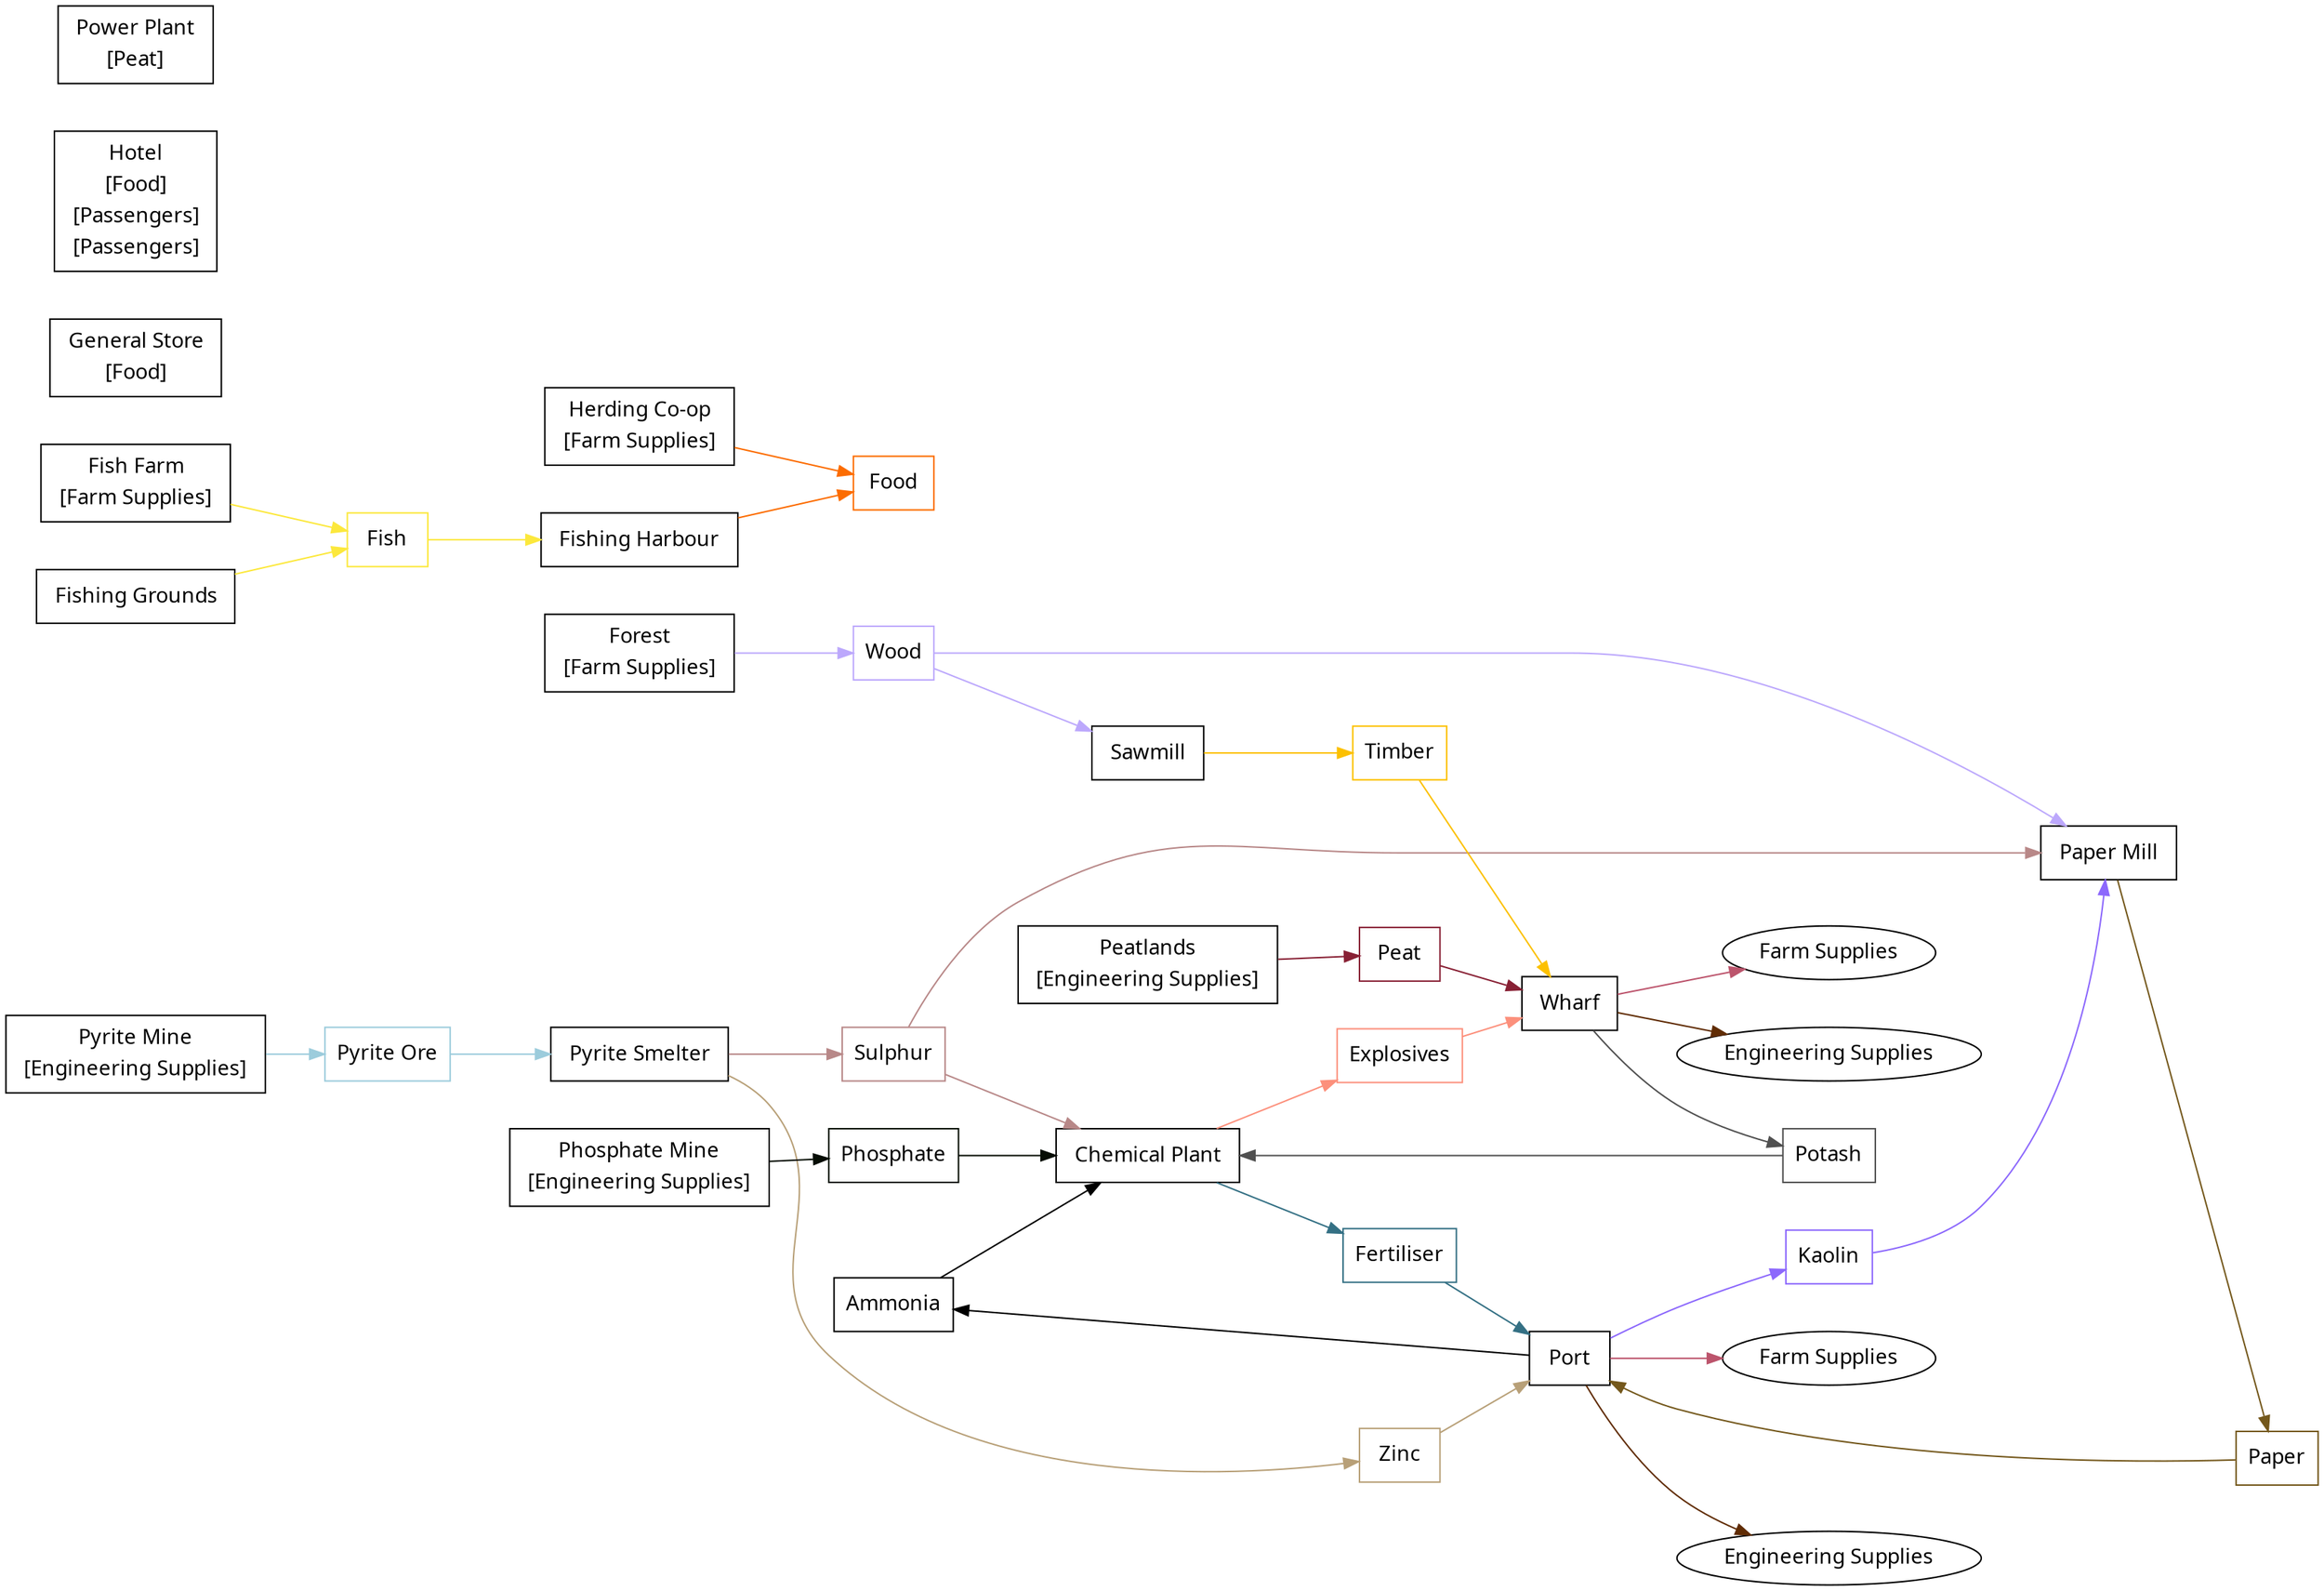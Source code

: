 digraph arctic_basic {
	graph [fname="docs/html/arctic_basic.dot",
		fontname="sans-serif",
		nodesep=0.44,
		rankdir=LR,
		ranksep=0.55,
		stylesheet="static/css/cargoflow_styles.css",
		tooltip="Arctic Basic"
	];
	C_ammonia	[color="#e000",
		fontname="sans-serif",
		href="cargos.html#ammonia",
		id=ammonia,
		label=Ammonia,
		shape=rectangle,
		target=_top];
	I_chemical_plant	[fontname="sans-serif",
		href="industries.html#chemical_plant",
		id=chemical_plant,
		label=<
            <table border="0" cellborder="0">
                <tr><td>Chemical Plant</td></tr>
                
                    
                    
                    
                
                    
                    
                    
                
                    
                    
                    
                
                    
                    
                    
                
            </table>
        >,
		shape=box,
		target=_top,
		tooltip="Chemical Plant"];
	C_ammonia -> I_chemical_plant	[color="#e000",
		tooltip="Ammonia -> Chemical Plant",
		weight=4];
	C_explosives	[color="#fc907c",
		fontname="sans-serif",
		href="cargos.html#explosives",
		id=explosives,
		label=Explosives,
		shape=rectangle,
		target=_top];
	I_wharf	[fontname="sans-serif",
		href="industries.html#wharf",
		id=wharf,
		label=<
            <table border="0" cellborder="0">
                <tr><td>Wharf</td></tr>
                
                    
                    
                    
                
                    
                    
                    
                
                    
                    
                    
                
            </table>
        >,
		shape=box,
		target=_top,
		tooltip=Wharf];
	C_explosives -> I_wharf	[color="#fc907c",
		tooltip="Explosives -> Wharf",
		weight=3];
	C_fertiliser	[color="#347084",
		fontname="sans-serif",
		href="cargos.html#fertiliser",
		id=fertiliser,
		label=Fertiliser,
		shape=rectangle,
		target=_top];
	I_port	[fontname="sans-serif",
		href="industries.html#port",
		id=port,
		label=<
            <table border="0" cellborder="0">
                <tr><td>Port</td></tr>
                
                    
                    
                    
                
                    
                    
                    
                
                    
                    
                    
                
            </table>
        >,
		shape=box,
		target=_top,
		tooltip=Port];
	C_fertiliser -> I_port	[color="#347084",
		tooltip="Fertiliser -> Port",
		weight=3];
	C_fish	[color="#fce83c",
		fontname="sans-serif",
		href="cargos.html#fish",
		id=fish,
		label=Fish,
		shape=rectangle,
		target=_top];
	I_fishing_harbour	[fontname="sans-serif",
		href="industries.html#fishing_harbour",
		id=fishing_harbour,
		label=<
            <table border="0" cellborder="0">
                <tr><td>Fishing Harbour</td></tr>
                
                    
                    
                    
                
            </table>
        >,
		shape=box,
		target=_top,
		tooltip="Fishing Harbour"];
	C_fish -> I_fishing_harbour	[color="#fce83c",
		tooltip="Fish -> Fishing Harbour",
		weight=1];
	C_food	[color="#fc6c0",
		fontname="sans-serif",
		href="cargos.html#food",
		id=food,
		label=Food,
		shape=rectangle,
		target=_top];
	C_kaolin	[color="#8c68fc",
		fontname="sans-serif",
		href="cargos.html#kaolin",
		id=kaolin,
		label=Kaolin,
		shape=rectangle,
		target=_top];
	I_paper_mill	[fontname="sans-serif",
		href="industries.html#paper_mill",
		id=paper_mill,
		label=<
            <table border="0" cellborder="0">
                <tr><td>Paper Mill</td></tr>
                
                    
                    
                    
                
                    
                    
                    
                
                    
                    
                    
                
            </table>
        >,
		shape=box,
		target=_top,
		tooltip="Paper Mill"];
	C_kaolin -> I_paper_mill	[color="#8c68fc",
		tooltip="Kaolin -> Paper Mill",
		weight=3];
	C_paper	[color="#74581c",
		fontname="sans-serif",
		href="cargos.html#paper",
		id=paper,
		label=Paper,
		shape=rectangle,
		target=_top];
	C_paper -> I_port	[color="#74581c",
		tooltip="Paper -> Port",
		weight=3];
	C_peat	[color="#882034",
		fontname="sans-serif",
		href="cargos.html#peat",
		id=peat,
		label=Peat,
		shape=rectangle,
		target=_top];
	C_peat -> I_wharf	[color="#882034",
		tooltip="Peat -> Wharf",
		weight=3];
	C_phosphate	[color="#060d4",
		fontname="sans-serif",
		href="cargos.html#phosphate",
		id=phosphate,
		label=Phosphate,
		shape=rectangle,
		target=_top];
	C_phosphate -> I_chemical_plant	[color="#060d4",
		tooltip="Phosphate -> Chemical Plant",
		weight=4];
	C_potash	[color="#505050",
		fontname="sans-serif",
		href="cargos.html#potash",
		id=potash,
		label=Potash,
		shape=rectangle,
		target=_top];
	C_potash -> I_chemical_plant	[color="#505050",
		tooltip="Potash -> Chemical Plant",
		weight=4];
	C_pyrite_ore	[color="#9cccdc",
		fontname="sans-serif",
		href="cargos.html#pyrite_ore",
		id=pyrite_ore,
		label="Pyrite Ore",
		shape=rectangle,
		target=_top];
	I_pyrite_smelter	[fontname="sans-serif",
		href="industries.html#pyrite_smelter",
		id=pyrite_smelter,
		label=<
            <table border="0" cellborder="0">
                <tr><td>Pyrite Smelter</td></tr>
                
                    
                    
                    
                
            </table>
        >,
		shape=box,
		target=_top,
		tooltip="Pyrite Smelter"];
	C_pyrite_ore -> I_pyrite_smelter	[color="#9cccdc",
		tooltip="Pyrite Ore -> Pyrite Smelter",
		weight=1];
	C_sulphur	[color="#b88888",
		fontname="sans-serif",
		href="cargos.html#sulphur",
		id=sulphur,
		label=Sulphur,
		shape=rectangle,
		target=_top];
	C_sulphur -> I_chemical_plant	[color="#b88888",
		tooltip="Sulphur -> Chemical Plant",
		weight=4];
	C_sulphur -> I_paper_mill	[color="#b88888",
		tooltip="Sulphur -> Paper Mill",
		weight=3];
	C_lumber	[color="#fcc00",
		fontname="sans-serif",
		href="cargos.html#lumber",
		id=lumber,
		label=Timber,
		shape=rectangle,
		target=_top];
	C_lumber -> I_wharf	[color="#fcc00",
		tooltip="Timber -> Wharf",
		weight=3];
	C_wood	[color="#bca8fc",
		fontname="sans-serif",
		href="cargos.html#wood",
		id=wood,
		label=Wood,
		shape=rectangle,
		target=_top];
	C_wood -> I_paper_mill	[color="#bca8fc",
		tooltip="Wood -> Paper Mill",
		weight=3];
	I_sawmill	[fontname="sans-serif",
		href="industries.html#sawmill",
		id=sawmill,
		label=<
            <table border="0" cellborder="0">
                <tr><td>Sawmill</td></tr>
                
                    
                    
                    
                
            </table>
        >,
		shape=box,
		target=_top,
		tooltip=Sawmill];
	C_wood -> I_sawmill	[color="#bca8fc",
		tooltip="Wood -> Sawmill",
		weight=1];
	C_zinc	[color="#b8a078",
		fontname="sans-serif",
		href="cargos.html#zinc",
		id=zinc,
		label=Zinc,
		shape=rectangle,
		target=_top];
	C_zinc -> I_port	[color="#b8a078",
		tooltip="Zinc -> Port",
		weight=3];
	I_chemical_plant -> C_explosives	[color="#fc907c",
		tooltip="Chemical Plant -> Explosives",
		weight=2];
	I_chemical_plant -> C_fertiliser	[color="#347084",
		tooltip="Chemical Plant -> Fertiliser",
		weight=2];
	I_fish_farm	[fontname="sans-serif",
		href="industries.html#fish_farm",
		id=fish_farm,
		label=<
            <table border="0" cellborder="0">
                <tr><td>Fish Farm</td></tr>
                
                    
                        <tr><td>[Farm Supplies]</td></tr>
                    
                    
                    
                
            </table>
        >,
		shape=box,
		target=_top,
		tooltip="Fish Farm"];
	I_fish_farm -> C_fish	[color="#fce83c",
		tooltip="Fish Farm -> Fish",
		weight=1];
	I_fishing_grounds	[fontname="sans-serif",
		href="industries.html#fishing_grounds",
		id=fishing_grounds,
		label=<
            <table border="0" cellborder="0">
                <tr><td>Fishing Grounds</td></tr>
                
            </table>
        >,
		shape=box,
		target=_top,
		tooltip="Fishing Grounds"];
	I_fishing_grounds -> C_fish	[color="#fce83c",
		tooltip="Fishing Grounds -> Fish",
		weight=1];
	I_fishing_harbour -> C_food	[color="#fc6c0",
		tooltip="Fishing Harbour -> Food",
		weight=1];
	I_forest	[fontname="sans-serif",
		href="industries.html#forest",
		id=forest,
		label=<
            <table border="0" cellborder="0">
                <tr><td>Forest</td></tr>
                
                    
                        <tr><td>[Farm Supplies]</td></tr>
                    
                    
                    
                
            </table>
        >,
		shape=box,
		target=_top,
		tooltip=Forest];
	I_forest -> C_wood	[color="#bca8fc",
		tooltip="Forest -> Wood",
		weight=1];
	I_general_store	[fontname="sans-serif",
		href="industries.html#general_store",
		id=general_store,
		label=<
            <table border="0" cellborder="0">
                <tr><td>General Store</td></tr>
                
                    
                    
                    
                        <tr><td>[Food]</td></tr>
                    
                
            </table>
        >,
		shape=box,
		target=_top,
		tooltip="General Store"];
	I_herding_coop	[fontname="sans-serif",
		href="industries.html#herding_coop",
		id=herding_coop,
		label=<
            <table border="0" cellborder="0">
                <tr><td>Herding Co-op</td></tr>
                
                    
                        <tr><td>[Farm Supplies]</td></tr>
                    
                    
                    
                
            </table>
        >,
		shape=box,
		target=_top,
		tooltip="Herding Co-op"];
	I_herding_coop -> C_food	[color="#fc6c0",
		tooltip="Herding Co-op -> Food",
		weight=1];
	I_hotel	[fontname="sans-serif",
		href="industries.html#hotel",
		id=hotel,
		label=<
            <table border="0" cellborder="0">
                <tr><td>Hotel</td></tr>
                
                    
                    
                    
                        <tr><td>[Food]</td></tr>
                    
                
                    
                    
                        <tr><td>[Passengers]</td></tr>
                    
                    
                        <tr><td>[Passengers]</td></tr>
                    
                
            </table>
        >,
		shape=box,
		target=_top,
		tooltip=Hotel];
	I_paper_mill -> C_paper	[color="#74581c",
		tooltip="Paper Mill -> Paper",
		weight=1];
	I_peatlands	[fontname="sans-serif",
		href="industries.html#peatlands",
		id=peatlands,
		label=<
            <table border="0" cellborder="0">
                <tr><td>Peatlands</td></tr>
                
                    
                        <tr><td>[Engineering Supplies]</td></tr>
                    
                    
                    
                
            </table>
        >,
		shape=box,
		target=_top,
		tooltip=Peatlands];
	I_peatlands -> C_peat	[color="#882034",
		tooltip="Peatlands -> Peat",
		weight=1];
	I_phosphate_mine	[fontname="sans-serif",
		href="industries.html#phosphate_mine",
		id=phosphate_mine,
		label=<
            <table border="0" cellborder="0">
                <tr><td>Phosphate Mine</td></tr>
                
                    
                        <tr><td>[Engineering Supplies]</td></tr>
                    
                    
                    
                
            </table>
        >,
		shape=box,
		target=_top,
		tooltip="Phosphate Mine"];
	I_phosphate_mine -> C_phosphate	[color="#060d4",
		tooltip="Phosphate Mine -> Phosphate",
		weight=1];
	I_port -> C_ammonia	[color="#e000",
		tooltip="Port -> Ammonia",
		weight=4];
	I_port -> C_kaolin	[color="#8c68fc",
		tooltip="Port -> Kaolin",
		weight=4];
	C_engineering_supplies_port	[fontname="sans-serif",
		href="cargos.html#engineering_supplies",
		id=engineering_supplies,
		label="Engineering Supplies",
		shape=ellipse,
		target=_top];
	I_port -> C_engineering_supplies_port	[color="#602c4",
		tooltip="Port -> Engineering Supplies",
		weight=4];
	C_farm_supplies_port	[fontname="sans-serif",
		href="cargos.html#farm_supplies",
		id=farm_supplies,
		label="Farm Supplies",
		shape=ellipse,
		target=_top];
	I_port -> C_farm_supplies_port	[color="#bc546c",
		tooltip="Port -> Farm Supplies",
		weight=4];
	I_power_plant	[fontname="sans-serif",
		href="industries.html#power_plant",
		id=power_plant,
		label=<
            <table border="0" cellborder="0">
                <tr><td>Power Plant</td></tr>
                
                    
                    
                    
                        <tr><td>[Peat]</td></tr>
                    
                
            </table>
        >,
		shape=box,
		target=_top,
		tooltip="Power Plant"];
	I_pyrite_mine	[fontname="sans-serif",
		href="industries.html#pyrite_mine",
		id=pyrite_mine,
		label=<
            <table border="0" cellborder="0">
                <tr><td>Pyrite Mine</td></tr>
                
                    
                        <tr><td>[Engineering Supplies]</td></tr>
                    
                    
                    
                
            </table>
        >,
		shape=box,
		target=_top,
		tooltip="Pyrite Mine"];
	I_pyrite_mine -> C_pyrite_ore	[color="#9cccdc",
		tooltip="Pyrite Mine -> Pyrite Ore",
		weight=1];
	I_pyrite_smelter -> C_sulphur	[color="#b88888",
		tooltip="Pyrite Smelter -> Sulphur",
		weight=2];
	I_pyrite_smelter -> C_zinc	[color="#b8a078",
		tooltip="Pyrite Smelter -> Zinc",
		weight=2];
	I_sawmill -> C_lumber	[color="#fcc00",
		tooltip="Sawmill -> Timber",
		weight=1];
	I_wharf -> C_potash	[color="#505050",
		tooltip="Wharf -> Potash",
		weight=3];
	C_engineering_supplies_wharf	[fontname="sans-serif",
		href="cargos.html#engineering_supplies",
		id=engineering_supplies,
		label="Engineering Supplies",
		shape=ellipse,
		target=_top];
	I_wharf -> C_engineering_supplies_wharf	[color="#602c4",
		tooltip="Wharf -> Engineering Supplies",
		weight=3];
	C_farm_supplies_wharf	[fontname="sans-serif",
		href="cargos.html#farm_supplies",
		id=farm_supplies,
		label="Farm Supplies",
		shape=ellipse,
		target=_top];
	I_wharf -> C_farm_supplies_wharf	[color="#bc546c",
		tooltip="Wharf -> Farm Supplies",
		weight=3];
}
